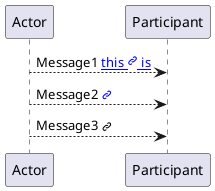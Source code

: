 {
  "sha1": "au98t38nbyx16r6ukfmxsg6qowf2kga",
  "insertion": {
    "when": "2024-05-30T20:48:21.962Z",
    "url": "http://forum.plantuml.net/6782/openiconic-icons-inside-labeled-hyperlinks-sequence-diagrams",
    "user": "plantuml@gmail.com"
  }
}
@startuml
Actor --> Participant: Message1 [[http://www.google.com this <&link-intact> is]]
Actor --> Participant: Message2 [[http://www.google.com <&link-intact>]]
Actor --> Participant: Message3 <&link-intact>
@enduml
